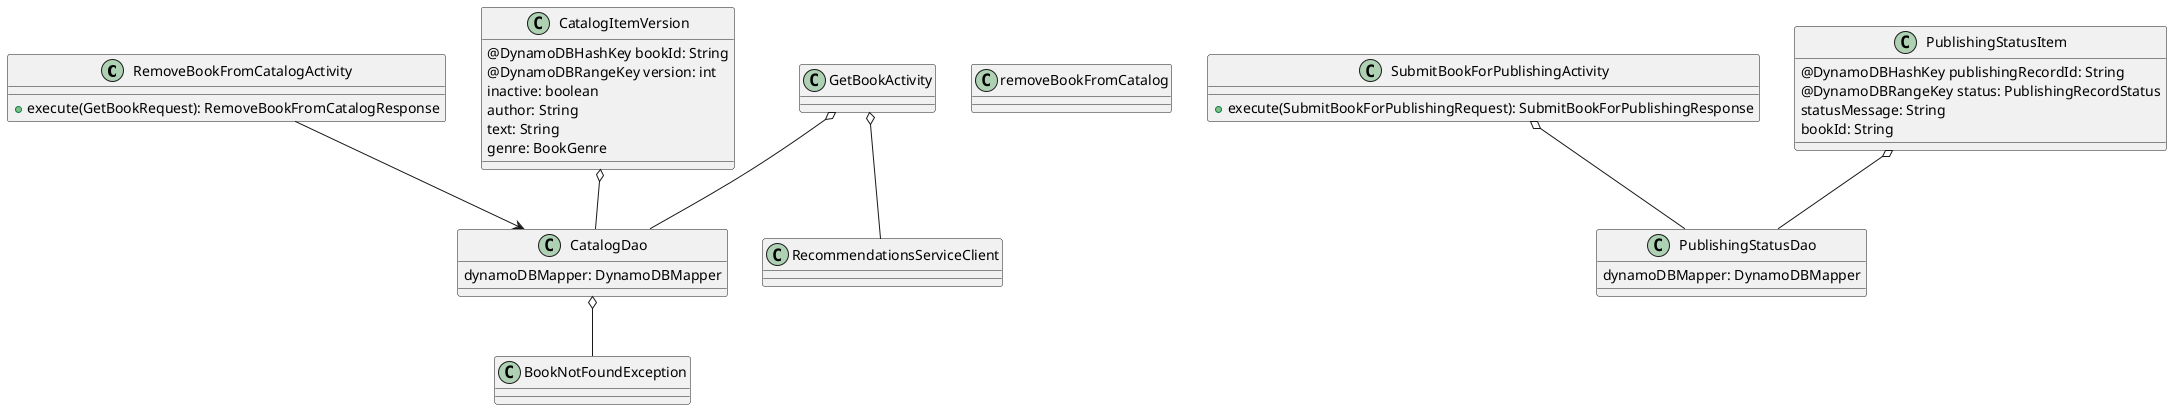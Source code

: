 @startuml

class RemoveBookFromCatalogActivity {
    +execute(GetBookRequest): RemoveBookFromCatalogResponse
}

class removeBookFromCatalog {
}

RemoveBookFromCatalogActivity --> CatalogDao

class SubmitBookForPublishingActivity {
    +execute(SubmitBookForPublishingRequest): SubmitBookForPublishingResponse
}

class RecommendationsServiceClient {
}

class CatalogItemVersion {
    @DynamoDBHashKey bookId: String
    @DynamoDBRangeKey version: int
    inactive: boolean
    author: String
    text: String
    genre: BookGenre
}

class PublishingStatusItem {
    @DynamoDBHashKey publishingRecordId: String
    @DynamoDBRangeKey status: PublishingRecordStatus
    statusMessage: String
    bookId: String
}

class CatalogDao {
    dynamoDBMapper: DynamoDBMapper
}

class PublishingStatusDao {
    dynamoDBMapper: DynamoDBMapper
}

class BookNotFoundException {
}

GetBookActivity o-- CatalogDao
GetBookActivity o-- RecommendationsServiceClient
SubmitBookForPublishingActivity o-- PublishingStatusDao

CatalogItemVersion o-- CatalogDao
PublishingStatusItem o-- PublishingStatusDao
CatalogDao o-- BookNotFoundException

@enduml